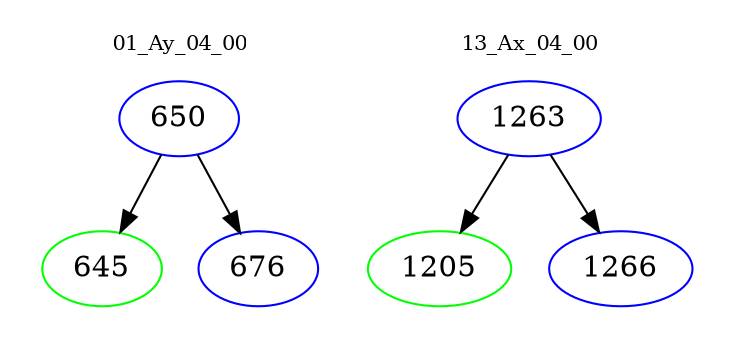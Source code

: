 digraph{
subgraph cluster_0 {
color = white
label = "01_Ay_04_00";
fontsize=10;
T0_650 [label="650", color="blue"]
T0_650 -> T0_645 [color="black"]
T0_645 [label="645", color="green"]
T0_650 -> T0_676 [color="black"]
T0_676 [label="676", color="blue"]
}
subgraph cluster_1 {
color = white
label = "13_Ax_04_00";
fontsize=10;
T1_1263 [label="1263", color="blue"]
T1_1263 -> T1_1205 [color="black"]
T1_1205 [label="1205", color="green"]
T1_1263 -> T1_1266 [color="black"]
T1_1266 [label="1266", color="blue"]
}
}
